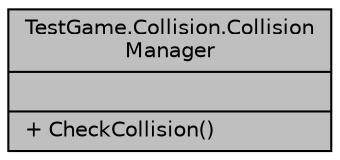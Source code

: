 digraph "TestGame.Collision.CollisionManager"
{
 // INTERACTIVE_SVG=YES
 // LATEX_PDF_SIZE
  edge [fontname="Helvetica",fontsize="10",labelfontname="Helvetica",labelfontsize="10"];
  node [fontname="Helvetica",fontsize="10",shape=record];
  Node1 [label="{TestGame.Collision.Collision\lManager\n||+ CheckCollision()\l}",height=0.2,width=0.4,color="black", fillcolor="grey75", style="filled", fontcolor="black",tooltip=" "];
}
